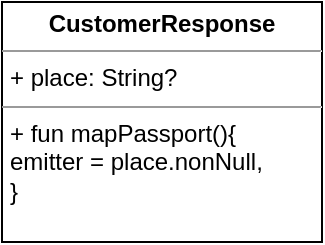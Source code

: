 <mxfile version="15.9.4" type="github">
  <diagram id="OYZMxvwc5ZSAcoFzz2Hs" name="Page-1">
    <mxGraphModel dx="943" dy="547" grid="1" gridSize="10" guides="1" tooltips="1" connect="1" arrows="1" fold="1" page="1" pageScale="1" pageWidth="827" pageHeight="1169" math="0" shadow="0">
      <root>
        <mxCell id="0" />
        <mxCell id="1" parent="0" />
        <mxCell id="gUj8qP_JYnaqMpo3-hC0-1" value="&lt;p style=&quot;margin: 0px ; margin-top: 4px ; text-align: center&quot;&gt;&lt;b&gt;CustomerResponse&lt;/b&gt;&lt;/p&gt;&lt;hr size=&quot;1&quot;&gt;&lt;p style=&quot;margin: 0px ; margin-left: 4px&quot;&gt;+ place: String?&lt;/p&gt;&lt;hr size=&quot;1&quot;&gt;&lt;p style=&quot;margin: 0px ; margin-left: 4px&quot;&gt;+ fun mapPassport(){&lt;/p&gt;&lt;p style=&quot;margin: 0px ; margin-left: 4px&quot;&gt;emitter = place.nonNull,&lt;br&gt;&lt;/p&gt;&lt;p style=&quot;margin: 0px ; margin-left: 4px&quot;&gt;}&lt;br&gt;&lt;/p&gt;" style="verticalAlign=top;align=left;overflow=fill;fontSize=12;fontFamily=Helvetica;html=1;" vertex="1" parent="1">
          <mxGeometry x="80" y="80" width="160" height="120" as="geometry" />
        </mxCell>
      </root>
    </mxGraphModel>
  </diagram>
</mxfile>
